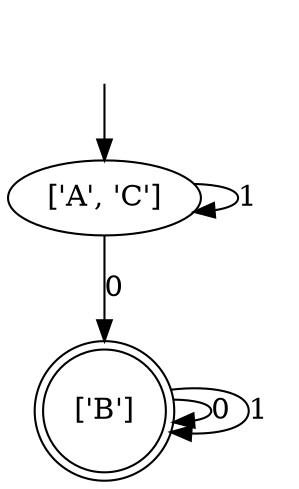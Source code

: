 digraph {
start [style=invis]
start -> "['A', 'C']"
"['A', 'C']" -> "['B']" [label=0]
"['A', 'C']" -> "['A', 'C']" [label=1]
"['B']" [shape=doublecircle]
"['B']" -> "['B']" [label=0]
"['B']" -> "['B']" [label=1]
}